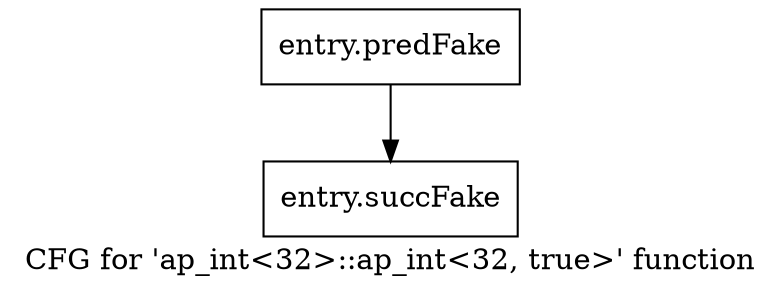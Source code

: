 digraph "CFG for 'ap_int\<32\>::ap_int\<32, true\>' function" {
	label="CFG for 'ap_int\<32\>::ap_int\<32, true\>' function";

	Node0x58ac160 [shape=record,filename="",linenumber="",label="{entry.predFake}"];
	Node0x58ac160 -> Node0x5ab7b50[ callList="" memoryops="" filename="/home/omerfaruk/tools/Xilinx/Vitis_HLS/2023.2/include/ap_int.h" execusionnum="4"];
	Node0x5ab7b50 [shape=record,filename="/home/omerfaruk/tools/Xilinx/Vitis_HLS/2023.2/include/ap_int.h",linenumber="101",label="{entry.succFake}"];
}
